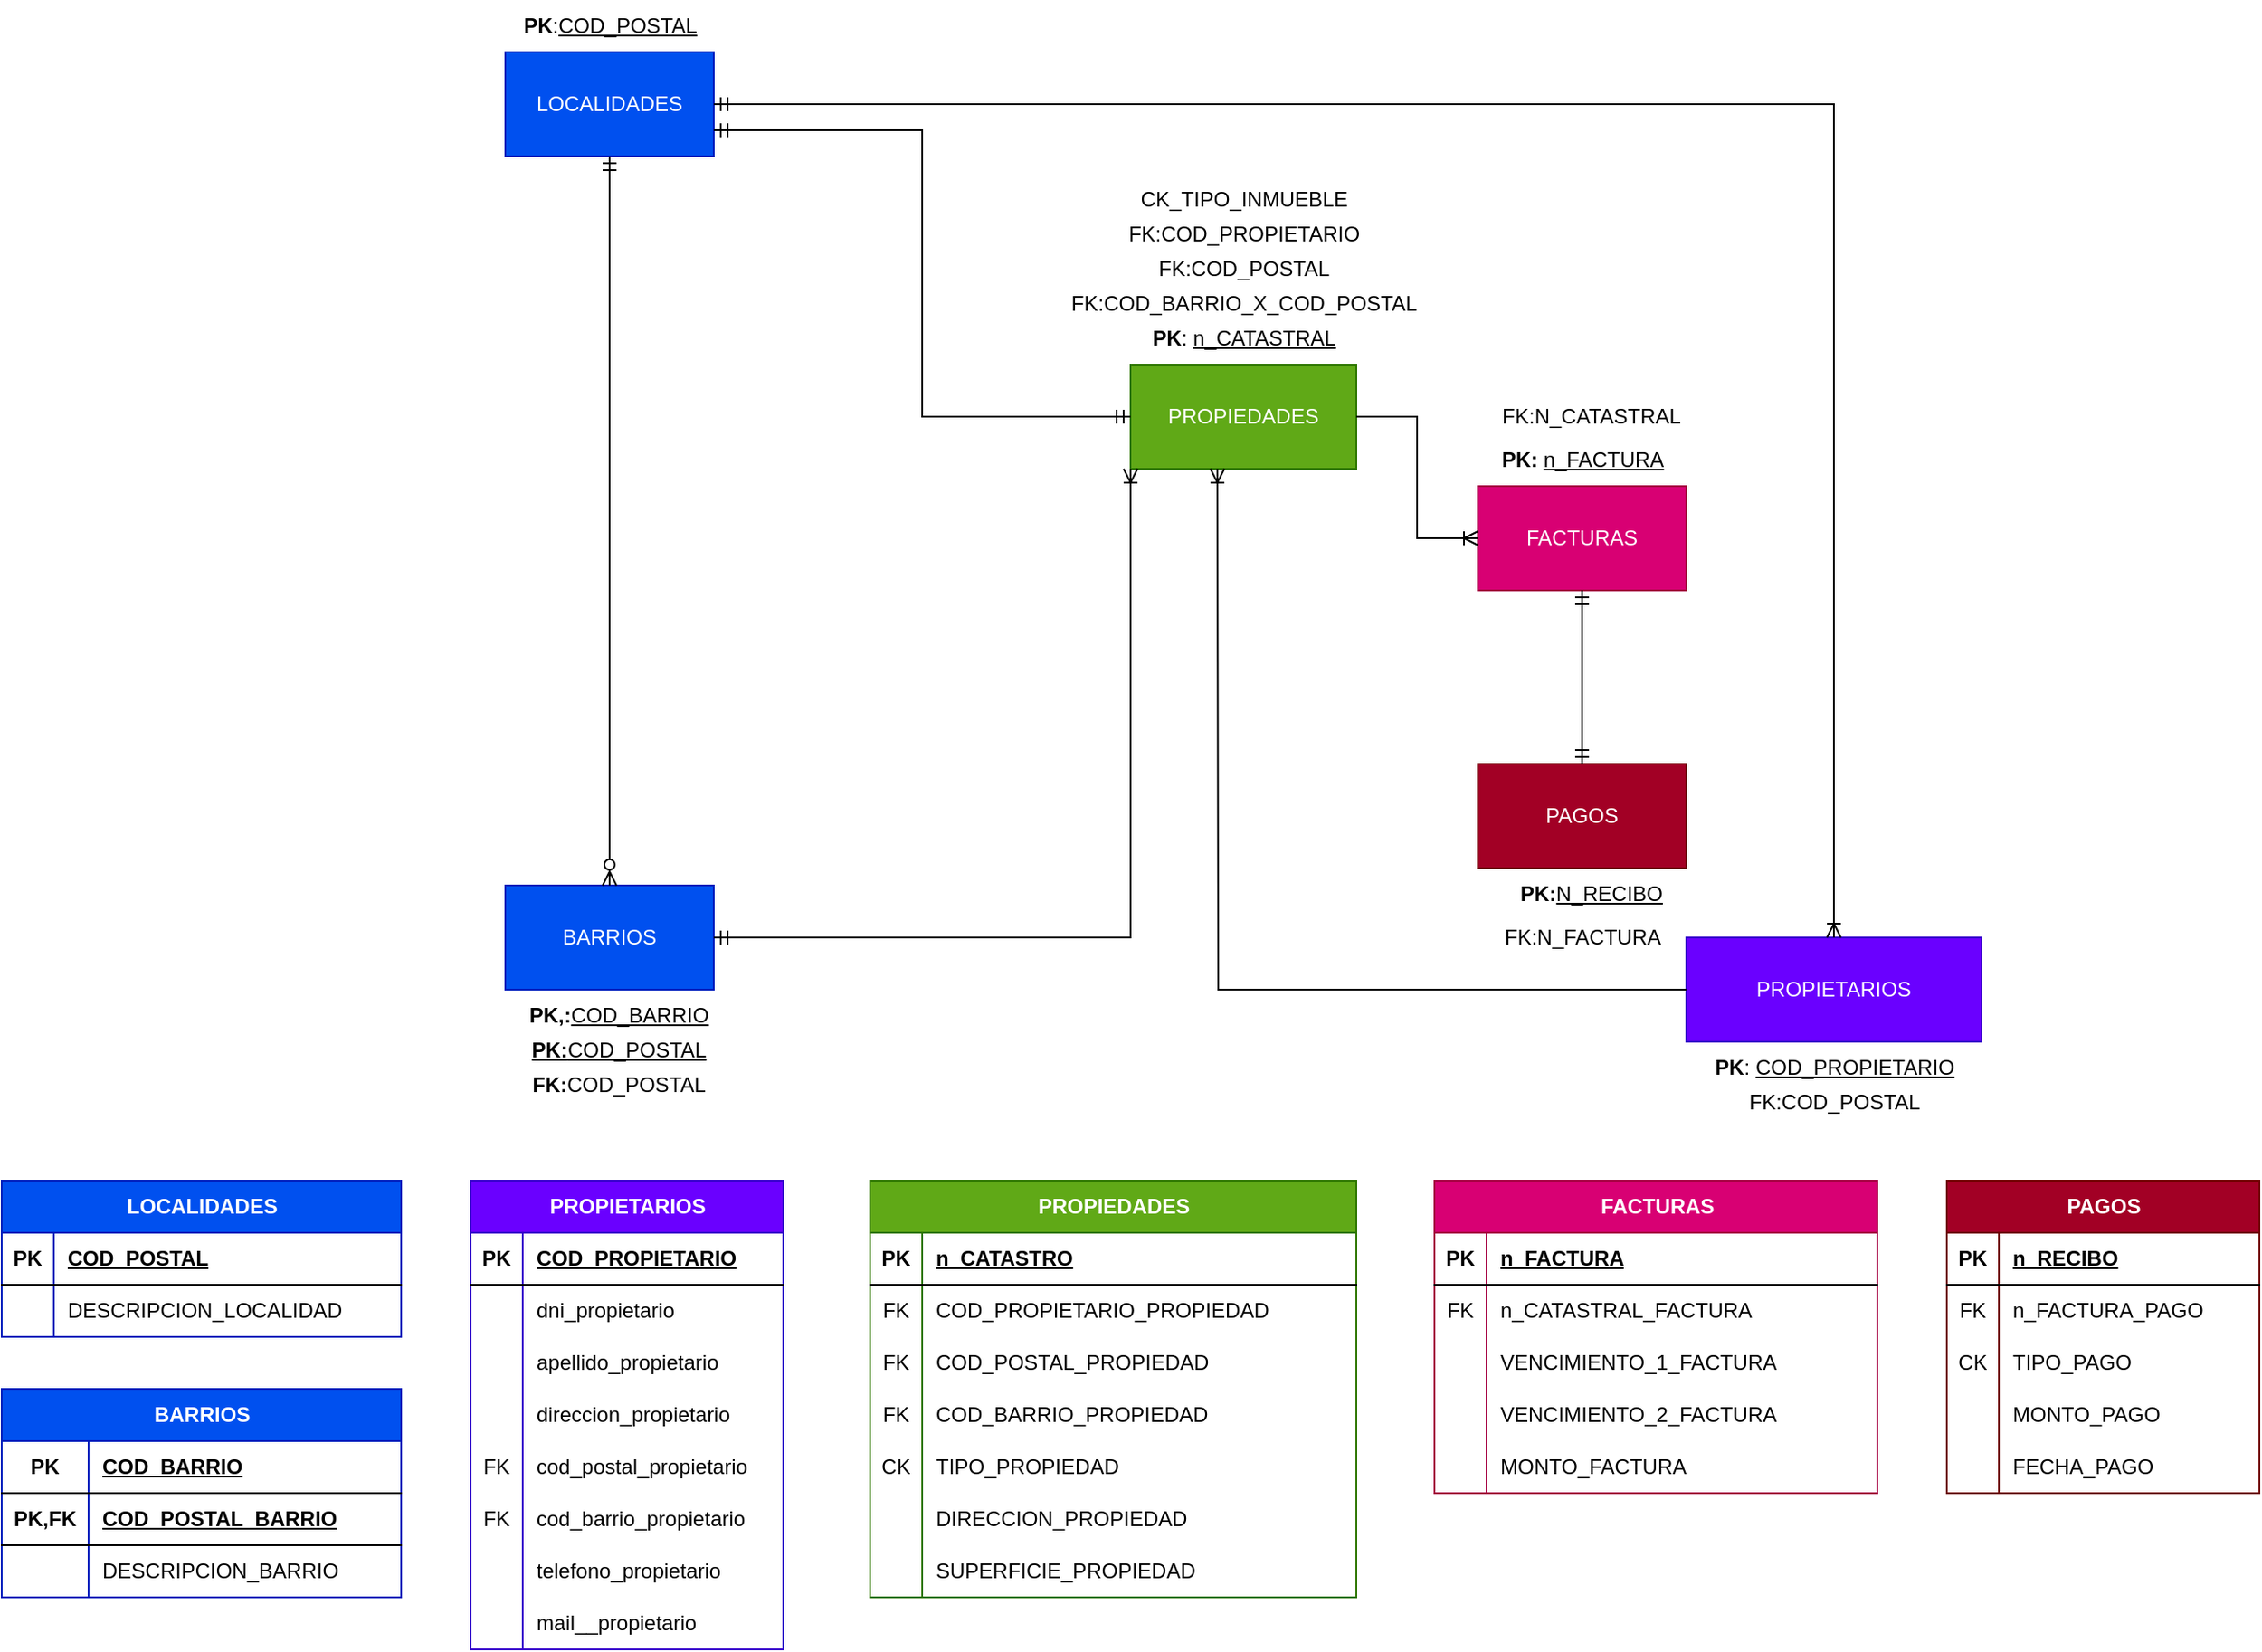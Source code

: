 <mxfile version="24.6.4" type="device">
  <diagram name="Página-1" id="9Q-h0ut7iuoiltL7hbn2">
    <mxGraphModel dx="2065" dy="667" grid="1" gridSize="10" guides="1" tooltips="1" connect="1" arrows="1" fold="1" page="1" pageScale="1" pageWidth="827" pageHeight="1169" math="0" shadow="0">
      <root>
        <mxCell id="0" />
        <mxCell id="1" parent="0" />
        <mxCell id="vsBJQaftLiUtReZNOjvX-1" value="PROPIEDADES" style="rounded=0;whiteSpace=wrap;html=1;fillColor=#60a917;fontColor=#ffffff;strokeColor=#2D7600;" vertex="1" parent="1">
          <mxGeometry x="-160" y="270" width="130" height="60" as="geometry" />
        </mxCell>
        <mxCell id="vsBJQaftLiUtReZNOjvX-2" value="PROPIETARIOS" style="rounded=0;whiteSpace=wrap;html=1;fillColor=#6a00ff;fontColor=#ffffff;strokeColor=#3700CC;" vertex="1" parent="1">
          <mxGeometry x="160" y="600" width="170" height="60" as="geometry" />
        </mxCell>
        <mxCell id="vsBJQaftLiUtReZNOjvX-3" value="FACTURAS&lt;b&gt;&lt;br&gt;&lt;/b&gt;" style="rounded=0;whiteSpace=wrap;html=1;fillColor=#d80073;fontColor=#ffffff;strokeColor=#A50040;" vertex="1" parent="1">
          <mxGeometry x="40" y="340" width="120" height="60" as="geometry" />
        </mxCell>
        <mxCell id="vsBJQaftLiUtReZNOjvX-15" value="LOCALIDADES" style="rounded=0;whiteSpace=wrap;html=1;fillColor=#0050ef;strokeColor=#001DBC;fontColor=#ffffff;" vertex="1" parent="1">
          <mxGeometry x="-520" y="90" width="120" height="60" as="geometry" />
        </mxCell>
        <mxCell id="vsBJQaftLiUtReZNOjvX-16" value="BARRIOS" style="rounded=0;whiteSpace=wrap;html=1;fillColor=#0050ef;fontColor=#ffffff;strokeColor=#001DBC;" vertex="1" parent="1">
          <mxGeometry x="-520" y="570" width="120" height="60" as="geometry" />
        </mxCell>
        <mxCell id="vsBJQaftLiUtReZNOjvX-40" value="PROPIETARIOS" style="shape=table;startSize=30;container=1;collapsible=1;childLayout=tableLayout;fixedRows=1;rowLines=0;fontStyle=1;align=center;resizeLast=1;html=1;fillColor=#6a00ff;fontColor=#ffffff;strokeColor=#3700CC;" vertex="1" parent="1">
          <mxGeometry x="-540" y="740" width="180" height="270" as="geometry" />
        </mxCell>
        <mxCell id="vsBJQaftLiUtReZNOjvX-41" value="" style="shape=tableRow;horizontal=0;startSize=0;swimlaneHead=0;swimlaneBody=0;fillColor=none;collapsible=0;dropTarget=0;points=[[0,0.5],[1,0.5]];portConstraint=eastwest;top=0;left=0;right=0;bottom=1;" vertex="1" parent="vsBJQaftLiUtReZNOjvX-40">
          <mxGeometry y="30" width="180" height="30" as="geometry" />
        </mxCell>
        <mxCell id="vsBJQaftLiUtReZNOjvX-42" value="PK" style="shape=partialRectangle;connectable=0;fillColor=none;top=0;left=0;bottom=0;right=0;fontStyle=1;overflow=hidden;whiteSpace=wrap;html=1;" vertex="1" parent="vsBJQaftLiUtReZNOjvX-41">
          <mxGeometry width="30" height="30" as="geometry">
            <mxRectangle width="30" height="30" as="alternateBounds" />
          </mxGeometry>
        </mxCell>
        <mxCell id="vsBJQaftLiUtReZNOjvX-43" value="COD_PROPIETARIO" style="shape=partialRectangle;connectable=0;fillColor=none;top=0;left=0;bottom=0;right=0;align=left;spacingLeft=6;fontStyle=5;overflow=hidden;whiteSpace=wrap;html=1;" vertex="1" parent="vsBJQaftLiUtReZNOjvX-41">
          <mxGeometry x="30" width="150" height="30" as="geometry">
            <mxRectangle width="150" height="30" as="alternateBounds" />
          </mxGeometry>
        </mxCell>
        <mxCell id="vsBJQaftLiUtReZNOjvX-44" value="" style="shape=tableRow;horizontal=0;startSize=0;swimlaneHead=0;swimlaneBody=0;fillColor=none;collapsible=0;dropTarget=0;points=[[0,0.5],[1,0.5]];portConstraint=eastwest;top=0;left=0;right=0;bottom=0;" vertex="1" parent="vsBJQaftLiUtReZNOjvX-40">
          <mxGeometry y="60" width="180" height="30" as="geometry" />
        </mxCell>
        <mxCell id="vsBJQaftLiUtReZNOjvX-45" value="" style="shape=partialRectangle;connectable=0;fillColor=none;top=0;left=0;bottom=0;right=0;editable=1;overflow=hidden;whiteSpace=wrap;html=1;" vertex="1" parent="vsBJQaftLiUtReZNOjvX-44">
          <mxGeometry width="30" height="30" as="geometry">
            <mxRectangle width="30" height="30" as="alternateBounds" />
          </mxGeometry>
        </mxCell>
        <mxCell id="vsBJQaftLiUtReZNOjvX-46" value="dni_propietario" style="shape=partialRectangle;connectable=0;fillColor=none;top=0;left=0;bottom=0;right=0;align=left;spacingLeft=6;overflow=hidden;whiteSpace=wrap;html=1;" vertex="1" parent="vsBJQaftLiUtReZNOjvX-44">
          <mxGeometry x="30" width="150" height="30" as="geometry">
            <mxRectangle width="150" height="30" as="alternateBounds" />
          </mxGeometry>
        </mxCell>
        <mxCell id="vsBJQaftLiUtReZNOjvX-47" value="" style="shape=tableRow;horizontal=0;startSize=0;swimlaneHead=0;swimlaneBody=0;fillColor=none;collapsible=0;dropTarget=0;points=[[0,0.5],[1,0.5]];portConstraint=eastwest;top=0;left=0;right=0;bottom=0;" vertex="1" parent="vsBJQaftLiUtReZNOjvX-40">
          <mxGeometry y="90" width="180" height="30" as="geometry" />
        </mxCell>
        <mxCell id="vsBJQaftLiUtReZNOjvX-48" value="" style="shape=partialRectangle;connectable=0;fillColor=none;top=0;left=0;bottom=0;right=0;editable=1;overflow=hidden;whiteSpace=wrap;html=1;" vertex="1" parent="vsBJQaftLiUtReZNOjvX-47">
          <mxGeometry width="30" height="30" as="geometry">
            <mxRectangle width="30" height="30" as="alternateBounds" />
          </mxGeometry>
        </mxCell>
        <mxCell id="vsBJQaftLiUtReZNOjvX-49" value="apellido_propietario" style="shape=partialRectangle;connectable=0;fillColor=none;top=0;left=0;bottom=0;right=0;align=left;spacingLeft=6;overflow=hidden;whiteSpace=wrap;html=1;" vertex="1" parent="vsBJQaftLiUtReZNOjvX-47">
          <mxGeometry x="30" width="150" height="30" as="geometry">
            <mxRectangle width="150" height="30" as="alternateBounds" />
          </mxGeometry>
        </mxCell>
        <mxCell id="vsBJQaftLiUtReZNOjvX-50" value="" style="shape=tableRow;horizontal=0;startSize=0;swimlaneHead=0;swimlaneBody=0;fillColor=none;collapsible=0;dropTarget=0;points=[[0,0.5],[1,0.5]];portConstraint=eastwest;top=0;left=0;right=0;bottom=0;" vertex="1" parent="vsBJQaftLiUtReZNOjvX-40">
          <mxGeometry y="120" width="180" height="30" as="geometry" />
        </mxCell>
        <mxCell id="vsBJQaftLiUtReZNOjvX-51" value="" style="shape=partialRectangle;connectable=0;fillColor=none;top=0;left=0;bottom=0;right=0;editable=1;overflow=hidden;whiteSpace=wrap;html=1;" vertex="1" parent="vsBJQaftLiUtReZNOjvX-50">
          <mxGeometry width="30" height="30" as="geometry">
            <mxRectangle width="30" height="30" as="alternateBounds" />
          </mxGeometry>
        </mxCell>
        <mxCell id="vsBJQaftLiUtReZNOjvX-52" value="direccion_propietario" style="shape=partialRectangle;connectable=0;fillColor=none;top=0;left=0;bottom=0;right=0;align=left;spacingLeft=6;overflow=hidden;whiteSpace=wrap;html=1;" vertex="1" parent="vsBJQaftLiUtReZNOjvX-50">
          <mxGeometry x="30" width="150" height="30" as="geometry">
            <mxRectangle width="150" height="30" as="alternateBounds" />
          </mxGeometry>
        </mxCell>
        <mxCell id="vsBJQaftLiUtReZNOjvX-91" value="" style="shape=tableRow;horizontal=0;startSize=0;swimlaneHead=0;swimlaneBody=0;fillColor=none;collapsible=0;dropTarget=0;points=[[0,0.5],[1,0.5]];portConstraint=eastwest;top=0;left=0;right=0;bottom=0;" vertex="1" parent="vsBJQaftLiUtReZNOjvX-40">
          <mxGeometry y="150" width="180" height="30" as="geometry" />
        </mxCell>
        <mxCell id="vsBJQaftLiUtReZNOjvX-92" value="FK" style="shape=partialRectangle;connectable=0;fillColor=none;top=0;left=0;bottom=0;right=0;editable=1;overflow=hidden;whiteSpace=wrap;html=1;" vertex="1" parent="vsBJQaftLiUtReZNOjvX-91">
          <mxGeometry width="30" height="30" as="geometry">
            <mxRectangle width="30" height="30" as="alternateBounds" />
          </mxGeometry>
        </mxCell>
        <mxCell id="vsBJQaftLiUtReZNOjvX-93" value="cod_postal_propietario" style="shape=partialRectangle;connectable=0;fillColor=none;top=0;left=0;bottom=0;right=0;align=left;spacingLeft=6;overflow=hidden;whiteSpace=wrap;html=1;" vertex="1" parent="vsBJQaftLiUtReZNOjvX-91">
          <mxGeometry x="30" width="150" height="30" as="geometry">
            <mxRectangle width="150" height="30" as="alternateBounds" />
          </mxGeometry>
        </mxCell>
        <mxCell id="vsBJQaftLiUtReZNOjvX-94" value="" style="shape=tableRow;horizontal=0;startSize=0;swimlaneHead=0;swimlaneBody=0;fillColor=none;collapsible=0;dropTarget=0;points=[[0,0.5],[1,0.5]];portConstraint=eastwest;top=0;left=0;right=0;bottom=0;" vertex="1" parent="vsBJQaftLiUtReZNOjvX-40">
          <mxGeometry y="180" width="180" height="30" as="geometry" />
        </mxCell>
        <mxCell id="vsBJQaftLiUtReZNOjvX-95" value="FK" style="shape=partialRectangle;connectable=0;fillColor=none;top=0;left=0;bottom=0;right=0;editable=1;overflow=hidden;whiteSpace=wrap;html=1;" vertex="1" parent="vsBJQaftLiUtReZNOjvX-94">
          <mxGeometry width="30" height="30" as="geometry">
            <mxRectangle width="30" height="30" as="alternateBounds" />
          </mxGeometry>
        </mxCell>
        <mxCell id="vsBJQaftLiUtReZNOjvX-96" value="cod_barrio_propietario" style="shape=partialRectangle;connectable=0;fillColor=none;top=0;left=0;bottom=0;right=0;align=left;spacingLeft=6;overflow=hidden;whiteSpace=wrap;html=1;" vertex="1" parent="vsBJQaftLiUtReZNOjvX-94">
          <mxGeometry x="30" width="150" height="30" as="geometry">
            <mxRectangle width="150" height="30" as="alternateBounds" />
          </mxGeometry>
        </mxCell>
        <mxCell id="vsBJQaftLiUtReZNOjvX-97" value="" style="shape=tableRow;horizontal=0;startSize=0;swimlaneHead=0;swimlaneBody=0;fillColor=none;collapsible=0;dropTarget=0;points=[[0,0.5],[1,0.5]];portConstraint=eastwest;top=0;left=0;right=0;bottom=0;" vertex="1" parent="vsBJQaftLiUtReZNOjvX-40">
          <mxGeometry y="210" width="180" height="30" as="geometry" />
        </mxCell>
        <mxCell id="vsBJQaftLiUtReZNOjvX-98" value="" style="shape=partialRectangle;connectable=0;fillColor=none;top=0;left=0;bottom=0;right=0;editable=1;overflow=hidden;whiteSpace=wrap;html=1;" vertex="1" parent="vsBJQaftLiUtReZNOjvX-97">
          <mxGeometry width="30" height="30" as="geometry">
            <mxRectangle width="30" height="30" as="alternateBounds" />
          </mxGeometry>
        </mxCell>
        <mxCell id="vsBJQaftLiUtReZNOjvX-99" value="telefono_propietario" style="shape=partialRectangle;connectable=0;fillColor=none;top=0;left=0;bottom=0;right=0;align=left;spacingLeft=6;overflow=hidden;whiteSpace=wrap;html=1;" vertex="1" parent="vsBJQaftLiUtReZNOjvX-97">
          <mxGeometry x="30" width="150" height="30" as="geometry">
            <mxRectangle width="150" height="30" as="alternateBounds" />
          </mxGeometry>
        </mxCell>
        <mxCell id="vsBJQaftLiUtReZNOjvX-100" value="" style="shape=tableRow;horizontal=0;startSize=0;swimlaneHead=0;swimlaneBody=0;fillColor=none;collapsible=0;dropTarget=0;points=[[0,0.5],[1,0.5]];portConstraint=eastwest;top=0;left=0;right=0;bottom=0;" vertex="1" parent="vsBJQaftLiUtReZNOjvX-40">
          <mxGeometry y="240" width="180" height="30" as="geometry" />
        </mxCell>
        <mxCell id="vsBJQaftLiUtReZNOjvX-101" value="" style="shape=partialRectangle;connectable=0;fillColor=none;top=0;left=0;bottom=0;right=0;editable=1;overflow=hidden;whiteSpace=wrap;html=1;" vertex="1" parent="vsBJQaftLiUtReZNOjvX-100">
          <mxGeometry width="30" height="30" as="geometry">
            <mxRectangle width="30" height="30" as="alternateBounds" />
          </mxGeometry>
        </mxCell>
        <mxCell id="vsBJQaftLiUtReZNOjvX-102" value="mail__propietario" style="shape=partialRectangle;connectable=0;fillColor=none;top=0;left=0;bottom=0;right=0;align=left;spacingLeft=6;overflow=hidden;whiteSpace=wrap;html=1;" vertex="1" parent="vsBJQaftLiUtReZNOjvX-100">
          <mxGeometry x="30" width="150" height="30" as="geometry">
            <mxRectangle width="150" height="30" as="alternateBounds" />
          </mxGeometry>
        </mxCell>
        <mxCell id="vsBJQaftLiUtReZNOjvX-64" value="" style="fontSize=12;html=1;endArrow=ERzeroToMany;startArrow=ERmandOne;rounded=0;exitX=0.5;exitY=1;exitDx=0;exitDy=0;entryX=0.5;entryY=0;entryDx=0;entryDy=0;" edge="1" parent="1" source="vsBJQaftLiUtReZNOjvX-15" target="vsBJQaftLiUtReZNOjvX-16">
          <mxGeometry width="100" height="100" relative="1" as="geometry">
            <mxPoint x="-490" y="170" as="sourcePoint" />
            <mxPoint x="-430" y="260" as="targetPoint" />
          </mxGeometry>
        </mxCell>
        <mxCell id="vsBJQaftLiUtReZNOjvX-65" value="" style="fontSize=12;html=1;endArrow=ERoneToMany;startArrow=ERmandOne;rounded=0;exitX=1;exitY=0.5;exitDx=0;exitDy=0;edgeStyle=orthogonalEdgeStyle;entryX=0.5;entryY=0;entryDx=0;entryDy=0;" edge="1" parent="1" source="vsBJQaftLiUtReZNOjvX-15" target="vsBJQaftLiUtReZNOjvX-2">
          <mxGeometry width="100" height="100" relative="1" as="geometry">
            <mxPoint x="-300" y="210" as="sourcePoint" />
            <mxPoint x="310" y="130" as="targetPoint" />
          </mxGeometry>
        </mxCell>
        <mxCell id="vsBJQaftLiUtReZNOjvX-68" value="" style="edgeStyle=orthogonalEdgeStyle;fontSize=12;html=1;endArrow=ERmandOne;startArrow=ERmandOne;rounded=0;exitX=1;exitY=0.75;exitDx=0;exitDy=0;entryX=0;entryY=0.5;entryDx=0;entryDy=0;" edge="1" parent="1" source="vsBJQaftLiUtReZNOjvX-15" target="vsBJQaftLiUtReZNOjvX-1">
          <mxGeometry width="100" height="100" relative="1" as="geometry">
            <mxPoint x="-210" y="430" as="sourcePoint" />
            <mxPoint x="-90" y="260" as="targetPoint" />
          </mxGeometry>
        </mxCell>
        <mxCell id="vsBJQaftLiUtReZNOjvX-69" value="" style="edgeStyle=orthogonalEdgeStyle;fontSize=12;html=1;endArrow=ERoneToMany;startArrow=ERmandOne;rounded=0;entryX=0;entryY=1;entryDx=0;entryDy=0;endFill=0;" edge="1" parent="1" source="vsBJQaftLiUtReZNOjvX-16" target="vsBJQaftLiUtReZNOjvX-1">
          <mxGeometry width="100" height="100" relative="1" as="geometry">
            <mxPoint x="-210" y="430" as="sourcePoint" />
            <mxPoint x="-110" y="330" as="targetPoint" />
          </mxGeometry>
        </mxCell>
        <mxCell id="vsBJQaftLiUtReZNOjvX-70" value="" style="edgeStyle=orthogonalEdgeStyle;fontSize=12;html=1;endArrow=ERoneToMany;rounded=0;exitX=0;exitY=0.5;exitDx=0;exitDy=0;" edge="1" parent="1" source="vsBJQaftLiUtReZNOjvX-2">
          <mxGeometry width="100" height="100" relative="1" as="geometry">
            <mxPoint x="-210" y="430" as="sourcePoint" />
            <mxPoint x="-110" y="330" as="targetPoint" />
          </mxGeometry>
        </mxCell>
        <mxCell id="vsBJQaftLiUtReZNOjvX-71" value="" style="edgeStyle=orthogonalEdgeStyle;fontSize=12;html=1;endArrow=ERoneToMany;rounded=0;exitX=1;exitY=0.5;exitDx=0;exitDy=0;entryX=0;entryY=0.5;entryDx=0;entryDy=0;" edge="1" parent="1" source="vsBJQaftLiUtReZNOjvX-1" target="vsBJQaftLiUtReZNOjvX-3">
          <mxGeometry width="100" height="100" relative="1" as="geometry">
            <mxPoint x="-40" y="390" as="sourcePoint" />
            <mxPoint x="60" y="290" as="targetPoint" />
          </mxGeometry>
        </mxCell>
        <mxCell id="vsBJQaftLiUtReZNOjvX-72" value="FK:COD_POSTAL" style="text;html=1;align=center;verticalAlign=middle;resizable=0;points=[];autosize=1;strokeColor=none;fillColor=none;fontStyle=0" vertex="1" parent="1">
          <mxGeometry x="-155" y="200" width="120" height="30" as="geometry" />
        </mxCell>
        <mxCell id="vsBJQaftLiUtReZNOjvX-73" value="FK:COD_BARRIO_X_COD_POSTAL" style="text;html=1;align=center;verticalAlign=middle;resizable=0;points=[];autosize=1;strokeColor=none;fillColor=none;fontStyle=0" vertex="1" parent="1">
          <mxGeometry x="-205" y="220" width="220" height="30" as="geometry" />
        </mxCell>
        <mxCell id="vsBJQaftLiUtReZNOjvX-74" value="FK:COD_PROPIETARIO" style="text;html=1;align=center;verticalAlign=middle;resizable=0;points=[];autosize=1;strokeColor=none;fillColor=none;fontStyle=0" vertex="1" parent="1">
          <mxGeometry x="-175" y="180" width="160" height="30" as="geometry" />
        </mxCell>
        <mxCell id="vsBJQaftLiUtReZNOjvX-75" value="FK:N_CATASTRAL" style="text;html=1;align=center;verticalAlign=middle;resizable=0;points=[];autosize=1;strokeColor=none;fillColor=none;fontStyle=0" vertex="1" parent="1">
          <mxGeometry x="40" y="285" width="130" height="30" as="geometry" />
        </mxCell>
        <mxCell id="vsBJQaftLiUtReZNOjvX-77" value="FK:COD_POSTAL" style="text;html=1;align=center;verticalAlign=middle;resizable=0;points=[];autosize=1;strokeColor=none;fillColor=none;fontStyle=0" vertex="1" parent="1">
          <mxGeometry x="185" y="680" width="120" height="30" as="geometry" />
        </mxCell>
        <mxCell id="vsBJQaftLiUtReZNOjvX-78" value="PAGOS" style="whiteSpace=wrap;html=1;rounded=0;fillColor=#a20025;fontColor=#ffffff;strokeColor=#6F0000;" vertex="1" parent="1">
          <mxGeometry x="40" y="500" width="120" height="60" as="geometry" />
        </mxCell>
        <mxCell id="vsBJQaftLiUtReZNOjvX-80" value="FK:N_FACTURA" style="text;html=1;align=center;verticalAlign=middle;resizable=0;points=[];autosize=1;strokeColor=none;fillColor=none;fontStyle=0" vertex="1" parent="1">
          <mxGeometry x="45" y="585" width="110" height="30" as="geometry" />
        </mxCell>
        <mxCell id="vsBJQaftLiUtReZNOjvX-81" value="" style="edgeStyle=orthogonalEdgeStyle;fontSize=12;html=1;endArrow=ERmandOne;startArrow=ERmandOne;rounded=0;exitX=0.5;exitY=0;exitDx=0;exitDy=0;entryX=0.5;entryY=1;entryDx=0;entryDy=0;" edge="1" parent="1" source="vsBJQaftLiUtReZNOjvX-78" target="vsBJQaftLiUtReZNOjvX-3">
          <mxGeometry width="100" height="100" relative="1" as="geometry">
            <mxPoint x="-210" y="430" as="sourcePoint" />
            <mxPoint x="-110" y="330" as="targetPoint" />
          </mxGeometry>
        </mxCell>
        <mxCell id="vsBJQaftLiUtReZNOjvX-82" value="&lt;b style=&quot;text-wrap: wrap;&quot;&gt;PK,:&lt;/b&gt;&lt;u style=&quot;text-wrap: wrap;&quot;&gt;COD_BARRIO&lt;/u&gt;" style="text;html=1;align=center;verticalAlign=middle;resizable=0;points=[];autosize=1;strokeColor=none;fillColor=none;" vertex="1" parent="1">
          <mxGeometry x="-520" y="630" width="130" height="30" as="geometry" />
        </mxCell>
        <mxCell id="vsBJQaftLiUtReZNOjvX-83" value="&lt;u style=&quot;text-wrap: wrap;&quot;&gt;&lt;b&gt;PK:&lt;/b&gt;COD_POSTAL&lt;/u&gt;" style="text;html=1;align=center;verticalAlign=middle;resizable=0;points=[];autosize=1;strokeColor=none;fillColor=none;" vertex="1" parent="1">
          <mxGeometry x="-515" y="650" width="120" height="30" as="geometry" />
        </mxCell>
        <mxCell id="vsBJQaftLiUtReZNOjvX-84" value="&lt;b style=&quot;text-wrap: wrap;&quot;&gt;PK&lt;/b&gt;&lt;span style=&quot;text-wrap: wrap;&quot;&gt;:&lt;/span&gt;&lt;u style=&quot;text-wrap: wrap;&quot;&gt;COD_POSTAL&lt;/u&gt;" style="text;html=1;align=center;verticalAlign=middle;resizable=0;points=[];autosize=1;strokeColor=none;fillColor=none;" vertex="1" parent="1">
          <mxGeometry x="-520" y="60" width="120" height="30" as="geometry" />
        </mxCell>
        <mxCell id="vsBJQaftLiUtReZNOjvX-85" value="&lt;b style=&quot;text-wrap: wrap;&quot;&gt;PK&lt;/b&gt;&lt;span style=&quot;text-wrap: wrap;&quot;&gt;:&amp;nbsp;&lt;/span&gt;&lt;u style=&quot;text-wrap: wrap;&quot;&gt;n_CATASTRAL&lt;/u&gt;" style="text;html=1;align=center;verticalAlign=middle;resizable=0;points=[];autosize=1;strokeColor=none;fillColor=none;" vertex="1" parent="1">
          <mxGeometry x="-160" y="240" width="130" height="30" as="geometry" />
        </mxCell>
        <mxCell id="vsBJQaftLiUtReZNOjvX-86" value="&lt;span style=&quot;text-wrap: wrap;&quot;&gt;&lt;b style=&quot;&quot;&gt;F&lt;/b&gt;&lt;/span&gt;&lt;span style=&quot;background-color: initial; text-wrap: wrap;&quot;&gt;&lt;b style=&quot;&quot;&gt;K:&lt;/b&gt;COD_POSTAL&lt;/span&gt;" style="text;html=1;align=center;verticalAlign=middle;resizable=0;points=[];autosize=1;strokeColor=none;fillColor=none;" vertex="1" parent="1">
          <mxGeometry x="-515" y="670" width="120" height="30" as="geometry" />
        </mxCell>
        <mxCell id="vsBJQaftLiUtReZNOjvX-87" value="&lt;b style=&quot;text-wrap: wrap;&quot;&gt;PK:&lt;/b&gt;&lt;span style=&quot;text-wrap: wrap;&quot;&gt;&amp;nbsp;&lt;/span&gt;&lt;u style=&quot;text-wrap: wrap;&quot;&gt;n_FACTURA&lt;/u&gt;" style="text;html=1;align=center;verticalAlign=middle;resizable=0;points=[];autosize=1;strokeColor=none;fillColor=none;" vertex="1" parent="1">
          <mxGeometry x="40" y="310" width="120" height="30" as="geometry" />
        </mxCell>
        <mxCell id="vsBJQaftLiUtReZNOjvX-88" value="&lt;span style=&quot;text-wrap: wrap;&quot;&gt;&lt;b&gt;PK:&lt;/b&gt;&lt;u&gt;N_RECIBO&lt;/u&gt;&lt;/span&gt;" style="text;html=1;align=center;verticalAlign=middle;resizable=0;points=[];autosize=1;strokeColor=none;fillColor=none;" vertex="1" parent="1">
          <mxGeometry x="50" y="560" width="110" height="30" as="geometry" />
        </mxCell>
        <mxCell id="vsBJQaftLiUtReZNOjvX-89" value="&lt;b style=&quot;text-wrap: wrap;&quot;&gt;PK&lt;/b&gt;&lt;span style=&quot;text-wrap: wrap;&quot;&gt;:&amp;nbsp;&lt;/span&gt;&lt;u style=&quot;text-wrap: wrap;&quot;&gt;COD_PROPIETARIO&lt;/u&gt;" style="text;html=1;align=center;verticalAlign=middle;resizable=0;points=[];autosize=1;strokeColor=none;fillColor=none;" vertex="1" parent="1">
          <mxGeometry x="165" y="660" width="160" height="30" as="geometry" />
        </mxCell>
        <mxCell id="vsBJQaftLiUtReZNOjvX-90" value="CK_TIPO_INMUEBLE" style="text;html=1;align=center;verticalAlign=middle;resizable=0;points=[];autosize=1;strokeColor=none;fillColor=none;" vertex="1" parent="1">
          <mxGeometry x="-165" y="160" width="140" height="30" as="geometry" />
        </mxCell>
        <mxCell id="vsBJQaftLiUtReZNOjvX-106" value="PROPIEDADES" style="shape=table;startSize=30;container=1;collapsible=1;childLayout=tableLayout;fixedRows=1;rowLines=0;fontStyle=1;align=center;resizeLast=1;html=1;fillColor=#60a917;fontColor=#ffffff;strokeColor=#2D7600;" vertex="1" parent="1">
          <mxGeometry x="-310" y="740" width="280" height="240" as="geometry" />
        </mxCell>
        <mxCell id="vsBJQaftLiUtReZNOjvX-107" value="" style="shape=tableRow;horizontal=0;startSize=0;swimlaneHead=0;swimlaneBody=0;fillColor=none;collapsible=0;dropTarget=0;points=[[0,0.5],[1,0.5]];portConstraint=eastwest;top=0;left=0;right=0;bottom=1;" vertex="1" parent="vsBJQaftLiUtReZNOjvX-106">
          <mxGeometry y="30" width="280" height="30" as="geometry" />
        </mxCell>
        <mxCell id="vsBJQaftLiUtReZNOjvX-108" value="PK" style="shape=partialRectangle;connectable=0;fillColor=none;top=0;left=0;bottom=0;right=0;fontStyle=1;overflow=hidden;whiteSpace=wrap;html=1;" vertex="1" parent="vsBJQaftLiUtReZNOjvX-107">
          <mxGeometry width="30" height="30" as="geometry">
            <mxRectangle width="30" height="30" as="alternateBounds" />
          </mxGeometry>
        </mxCell>
        <mxCell id="vsBJQaftLiUtReZNOjvX-109" value="n_CATASTRO" style="shape=partialRectangle;connectable=0;fillColor=none;top=0;left=0;bottom=0;right=0;align=left;spacingLeft=6;fontStyle=5;overflow=hidden;whiteSpace=wrap;html=1;" vertex="1" parent="vsBJQaftLiUtReZNOjvX-107">
          <mxGeometry x="30" width="250" height="30" as="geometry">
            <mxRectangle width="250" height="30" as="alternateBounds" />
          </mxGeometry>
        </mxCell>
        <mxCell id="vsBJQaftLiUtReZNOjvX-110" value="" style="shape=tableRow;horizontal=0;startSize=0;swimlaneHead=0;swimlaneBody=0;fillColor=none;collapsible=0;dropTarget=0;points=[[0,0.5],[1,0.5]];portConstraint=eastwest;top=0;left=0;right=0;bottom=0;" vertex="1" parent="vsBJQaftLiUtReZNOjvX-106">
          <mxGeometry y="60" width="280" height="30" as="geometry" />
        </mxCell>
        <mxCell id="vsBJQaftLiUtReZNOjvX-111" value="FK" style="shape=partialRectangle;connectable=0;fillColor=none;top=0;left=0;bottom=0;right=0;editable=1;overflow=hidden;whiteSpace=wrap;html=1;" vertex="1" parent="vsBJQaftLiUtReZNOjvX-110">
          <mxGeometry width="30" height="30" as="geometry">
            <mxRectangle width="30" height="30" as="alternateBounds" />
          </mxGeometry>
        </mxCell>
        <mxCell id="vsBJQaftLiUtReZNOjvX-112" value="COD_PROPIETARIO_PROPIEDAD" style="shape=partialRectangle;connectable=0;fillColor=none;top=0;left=0;bottom=0;right=0;align=left;spacingLeft=6;overflow=hidden;whiteSpace=wrap;html=1;" vertex="1" parent="vsBJQaftLiUtReZNOjvX-110">
          <mxGeometry x="30" width="250" height="30" as="geometry">
            <mxRectangle width="250" height="30" as="alternateBounds" />
          </mxGeometry>
        </mxCell>
        <mxCell id="vsBJQaftLiUtReZNOjvX-113" value="" style="shape=tableRow;horizontal=0;startSize=0;swimlaneHead=0;swimlaneBody=0;fillColor=none;collapsible=0;dropTarget=0;points=[[0,0.5],[1,0.5]];portConstraint=eastwest;top=0;left=0;right=0;bottom=0;" vertex="1" parent="vsBJQaftLiUtReZNOjvX-106">
          <mxGeometry y="90" width="280" height="30" as="geometry" />
        </mxCell>
        <mxCell id="vsBJQaftLiUtReZNOjvX-114" value="FK" style="shape=partialRectangle;connectable=0;fillColor=none;top=0;left=0;bottom=0;right=0;editable=1;overflow=hidden;whiteSpace=wrap;html=1;" vertex="1" parent="vsBJQaftLiUtReZNOjvX-113">
          <mxGeometry width="30" height="30" as="geometry">
            <mxRectangle width="30" height="30" as="alternateBounds" />
          </mxGeometry>
        </mxCell>
        <mxCell id="vsBJQaftLiUtReZNOjvX-115" value="COD_POSTAL_PROPIEDAD" style="shape=partialRectangle;connectable=0;fillColor=none;top=0;left=0;bottom=0;right=0;align=left;spacingLeft=6;overflow=hidden;whiteSpace=wrap;html=1;" vertex="1" parent="vsBJQaftLiUtReZNOjvX-113">
          <mxGeometry x="30" width="250" height="30" as="geometry">
            <mxRectangle width="250" height="30" as="alternateBounds" />
          </mxGeometry>
        </mxCell>
        <mxCell id="vsBJQaftLiUtReZNOjvX-116" value="" style="shape=tableRow;horizontal=0;startSize=0;swimlaneHead=0;swimlaneBody=0;fillColor=none;collapsible=0;dropTarget=0;points=[[0,0.5],[1,0.5]];portConstraint=eastwest;top=0;left=0;right=0;bottom=0;" vertex="1" parent="vsBJQaftLiUtReZNOjvX-106">
          <mxGeometry y="120" width="280" height="30" as="geometry" />
        </mxCell>
        <mxCell id="vsBJQaftLiUtReZNOjvX-117" value="FK" style="shape=partialRectangle;connectable=0;fillColor=none;top=0;left=0;bottom=0;right=0;editable=1;overflow=hidden;whiteSpace=wrap;html=1;" vertex="1" parent="vsBJQaftLiUtReZNOjvX-116">
          <mxGeometry width="30" height="30" as="geometry">
            <mxRectangle width="30" height="30" as="alternateBounds" />
          </mxGeometry>
        </mxCell>
        <mxCell id="vsBJQaftLiUtReZNOjvX-118" value="COD_BARRIO_PROPIEDAD" style="shape=partialRectangle;connectable=0;fillColor=none;top=0;left=0;bottom=0;right=0;align=left;spacingLeft=6;overflow=hidden;whiteSpace=wrap;html=1;" vertex="1" parent="vsBJQaftLiUtReZNOjvX-116">
          <mxGeometry x="30" width="250" height="30" as="geometry">
            <mxRectangle width="250" height="30" as="alternateBounds" />
          </mxGeometry>
        </mxCell>
        <mxCell id="vsBJQaftLiUtReZNOjvX-119" value="" style="shape=tableRow;horizontal=0;startSize=0;swimlaneHead=0;swimlaneBody=0;fillColor=none;collapsible=0;dropTarget=0;points=[[0,0.5],[1,0.5]];portConstraint=eastwest;top=0;left=0;right=0;bottom=0;" vertex="1" parent="vsBJQaftLiUtReZNOjvX-106">
          <mxGeometry y="150" width="280" height="30" as="geometry" />
        </mxCell>
        <mxCell id="vsBJQaftLiUtReZNOjvX-120" value="CK" style="shape=partialRectangle;connectable=0;fillColor=none;top=0;left=0;bottom=0;right=0;editable=1;overflow=hidden;whiteSpace=wrap;html=1;" vertex="1" parent="vsBJQaftLiUtReZNOjvX-119">
          <mxGeometry width="30" height="30" as="geometry">
            <mxRectangle width="30" height="30" as="alternateBounds" />
          </mxGeometry>
        </mxCell>
        <mxCell id="vsBJQaftLiUtReZNOjvX-121" value="TIPO_PROPIEDAD" style="shape=partialRectangle;connectable=0;fillColor=none;top=0;left=0;bottom=0;right=0;align=left;spacingLeft=6;overflow=hidden;whiteSpace=wrap;html=1;" vertex="1" parent="vsBJQaftLiUtReZNOjvX-119">
          <mxGeometry x="30" width="250" height="30" as="geometry">
            <mxRectangle width="250" height="30" as="alternateBounds" />
          </mxGeometry>
        </mxCell>
        <mxCell id="vsBJQaftLiUtReZNOjvX-122" value="" style="shape=tableRow;horizontal=0;startSize=0;swimlaneHead=0;swimlaneBody=0;fillColor=none;collapsible=0;dropTarget=0;points=[[0,0.5],[1,0.5]];portConstraint=eastwest;top=0;left=0;right=0;bottom=0;" vertex="1" parent="vsBJQaftLiUtReZNOjvX-106">
          <mxGeometry y="180" width="280" height="30" as="geometry" />
        </mxCell>
        <mxCell id="vsBJQaftLiUtReZNOjvX-123" value="" style="shape=partialRectangle;connectable=0;fillColor=none;top=0;left=0;bottom=0;right=0;editable=1;overflow=hidden;whiteSpace=wrap;html=1;" vertex="1" parent="vsBJQaftLiUtReZNOjvX-122">
          <mxGeometry width="30" height="30" as="geometry">
            <mxRectangle width="30" height="30" as="alternateBounds" />
          </mxGeometry>
        </mxCell>
        <mxCell id="vsBJQaftLiUtReZNOjvX-124" value="DIRECCION_PROPIEDAD" style="shape=partialRectangle;connectable=0;fillColor=none;top=0;left=0;bottom=0;right=0;align=left;spacingLeft=6;overflow=hidden;whiteSpace=wrap;html=1;" vertex="1" parent="vsBJQaftLiUtReZNOjvX-122">
          <mxGeometry x="30" width="250" height="30" as="geometry">
            <mxRectangle width="250" height="30" as="alternateBounds" />
          </mxGeometry>
        </mxCell>
        <mxCell id="vsBJQaftLiUtReZNOjvX-125" value="" style="shape=tableRow;horizontal=0;startSize=0;swimlaneHead=0;swimlaneBody=0;fillColor=none;collapsible=0;dropTarget=0;points=[[0,0.5],[1,0.5]];portConstraint=eastwest;top=0;left=0;right=0;bottom=0;" vertex="1" parent="vsBJQaftLiUtReZNOjvX-106">
          <mxGeometry y="210" width="280" height="30" as="geometry" />
        </mxCell>
        <mxCell id="vsBJQaftLiUtReZNOjvX-126" value="" style="shape=partialRectangle;connectable=0;fillColor=none;top=0;left=0;bottom=0;right=0;editable=1;overflow=hidden;whiteSpace=wrap;html=1;" vertex="1" parent="vsBJQaftLiUtReZNOjvX-125">
          <mxGeometry width="30" height="30" as="geometry">
            <mxRectangle width="30" height="30" as="alternateBounds" />
          </mxGeometry>
        </mxCell>
        <mxCell id="vsBJQaftLiUtReZNOjvX-127" value="SUPERFICIE_PROPIEDAD" style="shape=partialRectangle;connectable=0;fillColor=none;top=0;left=0;bottom=0;right=0;align=left;spacingLeft=6;overflow=hidden;whiteSpace=wrap;html=1;" vertex="1" parent="vsBJQaftLiUtReZNOjvX-125">
          <mxGeometry x="30" width="250" height="30" as="geometry">
            <mxRectangle width="250" height="30" as="alternateBounds" />
          </mxGeometry>
        </mxCell>
        <mxCell id="vsBJQaftLiUtReZNOjvX-134" value="FACTURAS" style="shape=table;startSize=30;container=1;collapsible=1;childLayout=tableLayout;fixedRows=1;rowLines=0;fontStyle=1;align=center;resizeLast=1;html=1;fillColor=#d80073;fontColor=#ffffff;strokeColor=#A50040;" vertex="1" parent="1">
          <mxGeometry x="15" y="740" width="255" height="180" as="geometry" />
        </mxCell>
        <mxCell id="vsBJQaftLiUtReZNOjvX-135" value="" style="shape=tableRow;horizontal=0;startSize=0;swimlaneHead=0;swimlaneBody=0;fillColor=none;collapsible=0;dropTarget=0;points=[[0,0.5],[1,0.5]];portConstraint=eastwest;top=0;left=0;right=0;bottom=1;" vertex="1" parent="vsBJQaftLiUtReZNOjvX-134">
          <mxGeometry y="30" width="255" height="30" as="geometry" />
        </mxCell>
        <mxCell id="vsBJQaftLiUtReZNOjvX-136" value="PK" style="shape=partialRectangle;connectable=0;fillColor=none;top=0;left=0;bottom=0;right=0;fontStyle=1;overflow=hidden;whiteSpace=wrap;html=1;" vertex="1" parent="vsBJQaftLiUtReZNOjvX-135">
          <mxGeometry width="30" height="30" as="geometry">
            <mxRectangle width="30" height="30" as="alternateBounds" />
          </mxGeometry>
        </mxCell>
        <mxCell id="vsBJQaftLiUtReZNOjvX-137" value="n_FACTURA" style="shape=partialRectangle;connectable=0;fillColor=none;top=0;left=0;bottom=0;right=0;align=left;spacingLeft=6;fontStyle=5;overflow=hidden;whiteSpace=wrap;html=1;" vertex="1" parent="vsBJQaftLiUtReZNOjvX-135">
          <mxGeometry x="30" width="225" height="30" as="geometry">
            <mxRectangle width="225" height="30" as="alternateBounds" />
          </mxGeometry>
        </mxCell>
        <mxCell id="vsBJQaftLiUtReZNOjvX-138" value="" style="shape=tableRow;horizontal=0;startSize=0;swimlaneHead=0;swimlaneBody=0;fillColor=none;collapsible=0;dropTarget=0;points=[[0,0.5],[1,0.5]];portConstraint=eastwest;top=0;left=0;right=0;bottom=0;" vertex="1" parent="vsBJQaftLiUtReZNOjvX-134">
          <mxGeometry y="60" width="255" height="30" as="geometry" />
        </mxCell>
        <mxCell id="vsBJQaftLiUtReZNOjvX-139" value="FK" style="shape=partialRectangle;connectable=0;fillColor=none;top=0;left=0;bottom=0;right=0;editable=1;overflow=hidden;whiteSpace=wrap;html=1;" vertex="1" parent="vsBJQaftLiUtReZNOjvX-138">
          <mxGeometry width="30" height="30" as="geometry">
            <mxRectangle width="30" height="30" as="alternateBounds" />
          </mxGeometry>
        </mxCell>
        <mxCell id="vsBJQaftLiUtReZNOjvX-140" value="n_CATASTRAL_FACTURA" style="shape=partialRectangle;connectable=0;fillColor=none;top=0;left=0;bottom=0;right=0;align=left;spacingLeft=6;overflow=hidden;whiteSpace=wrap;html=1;" vertex="1" parent="vsBJQaftLiUtReZNOjvX-138">
          <mxGeometry x="30" width="225" height="30" as="geometry">
            <mxRectangle width="225" height="30" as="alternateBounds" />
          </mxGeometry>
        </mxCell>
        <mxCell id="vsBJQaftLiUtReZNOjvX-141" value="" style="shape=tableRow;horizontal=0;startSize=0;swimlaneHead=0;swimlaneBody=0;fillColor=none;collapsible=0;dropTarget=0;points=[[0,0.5],[1,0.5]];portConstraint=eastwest;top=0;left=0;right=0;bottom=0;" vertex="1" parent="vsBJQaftLiUtReZNOjvX-134">
          <mxGeometry y="90" width="255" height="30" as="geometry" />
        </mxCell>
        <mxCell id="vsBJQaftLiUtReZNOjvX-142" value="" style="shape=partialRectangle;connectable=0;fillColor=none;top=0;left=0;bottom=0;right=0;editable=1;overflow=hidden;whiteSpace=wrap;html=1;" vertex="1" parent="vsBJQaftLiUtReZNOjvX-141">
          <mxGeometry width="30" height="30" as="geometry">
            <mxRectangle width="30" height="30" as="alternateBounds" />
          </mxGeometry>
        </mxCell>
        <mxCell id="vsBJQaftLiUtReZNOjvX-143" value="VENCIMIENTO_1_FACTURA" style="shape=partialRectangle;connectable=0;fillColor=none;top=0;left=0;bottom=0;right=0;align=left;spacingLeft=6;overflow=hidden;whiteSpace=wrap;html=1;" vertex="1" parent="vsBJQaftLiUtReZNOjvX-141">
          <mxGeometry x="30" width="225" height="30" as="geometry">
            <mxRectangle width="225" height="30" as="alternateBounds" />
          </mxGeometry>
        </mxCell>
        <mxCell id="vsBJQaftLiUtReZNOjvX-144" value="" style="shape=tableRow;horizontal=0;startSize=0;swimlaneHead=0;swimlaneBody=0;fillColor=none;collapsible=0;dropTarget=0;points=[[0,0.5],[1,0.5]];portConstraint=eastwest;top=0;left=0;right=0;bottom=0;" vertex="1" parent="vsBJQaftLiUtReZNOjvX-134">
          <mxGeometry y="120" width="255" height="30" as="geometry" />
        </mxCell>
        <mxCell id="vsBJQaftLiUtReZNOjvX-145" value="" style="shape=partialRectangle;connectable=0;fillColor=none;top=0;left=0;bottom=0;right=0;editable=1;overflow=hidden;whiteSpace=wrap;html=1;" vertex="1" parent="vsBJQaftLiUtReZNOjvX-144">
          <mxGeometry width="30" height="30" as="geometry">
            <mxRectangle width="30" height="30" as="alternateBounds" />
          </mxGeometry>
        </mxCell>
        <mxCell id="vsBJQaftLiUtReZNOjvX-146" value="VENCIMIENTO_2_FACTURA" style="shape=partialRectangle;connectable=0;fillColor=none;top=0;left=0;bottom=0;right=0;align=left;spacingLeft=6;overflow=hidden;whiteSpace=wrap;html=1;" vertex="1" parent="vsBJQaftLiUtReZNOjvX-144">
          <mxGeometry x="30" width="225" height="30" as="geometry">
            <mxRectangle width="225" height="30" as="alternateBounds" />
          </mxGeometry>
        </mxCell>
        <mxCell id="vsBJQaftLiUtReZNOjvX-156" value="" style="shape=tableRow;horizontal=0;startSize=0;swimlaneHead=0;swimlaneBody=0;fillColor=none;collapsible=0;dropTarget=0;points=[[0,0.5],[1,0.5]];portConstraint=eastwest;top=0;left=0;right=0;bottom=0;" vertex="1" parent="vsBJQaftLiUtReZNOjvX-134">
          <mxGeometry y="150" width="255" height="30" as="geometry" />
        </mxCell>
        <mxCell id="vsBJQaftLiUtReZNOjvX-157" value="" style="shape=partialRectangle;connectable=0;fillColor=none;top=0;left=0;bottom=0;right=0;editable=1;overflow=hidden;whiteSpace=wrap;html=1;" vertex="1" parent="vsBJQaftLiUtReZNOjvX-156">
          <mxGeometry width="30" height="30" as="geometry">
            <mxRectangle width="30" height="30" as="alternateBounds" />
          </mxGeometry>
        </mxCell>
        <mxCell id="vsBJQaftLiUtReZNOjvX-158" value="MONTO_FACTURA" style="shape=partialRectangle;connectable=0;fillColor=none;top=0;left=0;bottom=0;right=0;align=left;spacingLeft=6;overflow=hidden;whiteSpace=wrap;html=1;" vertex="1" parent="vsBJQaftLiUtReZNOjvX-156">
          <mxGeometry x="30" width="225" height="30" as="geometry">
            <mxRectangle width="225" height="30" as="alternateBounds" />
          </mxGeometry>
        </mxCell>
        <mxCell id="vsBJQaftLiUtReZNOjvX-159" value="PAGOS" style="shape=table;startSize=30;container=1;collapsible=1;childLayout=tableLayout;fixedRows=1;rowLines=0;fontStyle=1;align=center;resizeLast=1;html=1;fillColor=#a20025;fontColor=#ffffff;strokeColor=#6F0000;" vertex="1" parent="1">
          <mxGeometry x="310" y="740" width="180" height="180" as="geometry" />
        </mxCell>
        <mxCell id="vsBJQaftLiUtReZNOjvX-160" value="" style="shape=tableRow;horizontal=0;startSize=0;swimlaneHead=0;swimlaneBody=0;fillColor=none;collapsible=0;dropTarget=0;points=[[0,0.5],[1,0.5]];portConstraint=eastwest;top=0;left=0;right=0;bottom=1;" vertex="1" parent="vsBJQaftLiUtReZNOjvX-159">
          <mxGeometry y="30" width="180" height="30" as="geometry" />
        </mxCell>
        <mxCell id="vsBJQaftLiUtReZNOjvX-161" value="PK" style="shape=partialRectangle;connectable=0;fillColor=none;top=0;left=0;bottom=0;right=0;fontStyle=1;overflow=hidden;whiteSpace=wrap;html=1;" vertex="1" parent="vsBJQaftLiUtReZNOjvX-160">
          <mxGeometry width="30" height="30" as="geometry">
            <mxRectangle width="30" height="30" as="alternateBounds" />
          </mxGeometry>
        </mxCell>
        <mxCell id="vsBJQaftLiUtReZNOjvX-162" value="n_RECIBO" style="shape=partialRectangle;connectable=0;fillColor=none;top=0;left=0;bottom=0;right=0;align=left;spacingLeft=6;fontStyle=5;overflow=hidden;whiteSpace=wrap;html=1;" vertex="1" parent="vsBJQaftLiUtReZNOjvX-160">
          <mxGeometry x="30" width="150" height="30" as="geometry">
            <mxRectangle width="150" height="30" as="alternateBounds" />
          </mxGeometry>
        </mxCell>
        <mxCell id="vsBJQaftLiUtReZNOjvX-163" value="" style="shape=tableRow;horizontal=0;startSize=0;swimlaneHead=0;swimlaneBody=0;fillColor=none;collapsible=0;dropTarget=0;points=[[0,0.5],[1,0.5]];portConstraint=eastwest;top=0;left=0;right=0;bottom=0;" vertex="1" parent="vsBJQaftLiUtReZNOjvX-159">
          <mxGeometry y="60" width="180" height="30" as="geometry" />
        </mxCell>
        <mxCell id="vsBJQaftLiUtReZNOjvX-164" value="FK" style="shape=partialRectangle;connectable=0;fillColor=none;top=0;left=0;bottom=0;right=0;editable=1;overflow=hidden;whiteSpace=wrap;html=1;" vertex="1" parent="vsBJQaftLiUtReZNOjvX-163">
          <mxGeometry width="30" height="30" as="geometry">
            <mxRectangle width="30" height="30" as="alternateBounds" />
          </mxGeometry>
        </mxCell>
        <mxCell id="vsBJQaftLiUtReZNOjvX-165" value="n_FACTURA_PAGO" style="shape=partialRectangle;connectable=0;fillColor=none;top=0;left=0;bottom=0;right=0;align=left;spacingLeft=6;overflow=hidden;whiteSpace=wrap;html=1;" vertex="1" parent="vsBJQaftLiUtReZNOjvX-163">
          <mxGeometry x="30" width="150" height="30" as="geometry">
            <mxRectangle width="150" height="30" as="alternateBounds" />
          </mxGeometry>
        </mxCell>
        <mxCell id="vsBJQaftLiUtReZNOjvX-166" value="" style="shape=tableRow;horizontal=0;startSize=0;swimlaneHead=0;swimlaneBody=0;fillColor=none;collapsible=0;dropTarget=0;points=[[0,0.5],[1,0.5]];portConstraint=eastwest;top=0;left=0;right=0;bottom=0;" vertex="1" parent="vsBJQaftLiUtReZNOjvX-159">
          <mxGeometry y="90" width="180" height="30" as="geometry" />
        </mxCell>
        <mxCell id="vsBJQaftLiUtReZNOjvX-167" value="CK" style="shape=partialRectangle;connectable=0;fillColor=none;top=0;left=0;bottom=0;right=0;editable=1;overflow=hidden;whiteSpace=wrap;html=1;" vertex="1" parent="vsBJQaftLiUtReZNOjvX-166">
          <mxGeometry width="30" height="30" as="geometry">
            <mxRectangle width="30" height="30" as="alternateBounds" />
          </mxGeometry>
        </mxCell>
        <mxCell id="vsBJQaftLiUtReZNOjvX-168" value="TIPO_PAGO" style="shape=partialRectangle;connectable=0;fillColor=none;top=0;left=0;bottom=0;right=0;align=left;spacingLeft=6;overflow=hidden;whiteSpace=wrap;html=1;" vertex="1" parent="vsBJQaftLiUtReZNOjvX-166">
          <mxGeometry x="30" width="150" height="30" as="geometry">
            <mxRectangle width="150" height="30" as="alternateBounds" />
          </mxGeometry>
        </mxCell>
        <mxCell id="vsBJQaftLiUtReZNOjvX-169" value="" style="shape=tableRow;horizontal=0;startSize=0;swimlaneHead=0;swimlaneBody=0;fillColor=none;collapsible=0;dropTarget=0;points=[[0,0.5],[1,0.5]];portConstraint=eastwest;top=0;left=0;right=0;bottom=0;" vertex="1" parent="vsBJQaftLiUtReZNOjvX-159">
          <mxGeometry y="120" width="180" height="30" as="geometry" />
        </mxCell>
        <mxCell id="vsBJQaftLiUtReZNOjvX-170" value="" style="shape=partialRectangle;connectable=0;fillColor=none;top=0;left=0;bottom=0;right=0;editable=1;overflow=hidden;whiteSpace=wrap;html=1;" vertex="1" parent="vsBJQaftLiUtReZNOjvX-169">
          <mxGeometry width="30" height="30" as="geometry">
            <mxRectangle width="30" height="30" as="alternateBounds" />
          </mxGeometry>
        </mxCell>
        <mxCell id="vsBJQaftLiUtReZNOjvX-171" value="MONTO_PAGO" style="shape=partialRectangle;connectable=0;fillColor=none;top=0;left=0;bottom=0;right=0;align=left;spacingLeft=6;overflow=hidden;whiteSpace=wrap;html=1;" vertex="1" parent="vsBJQaftLiUtReZNOjvX-169">
          <mxGeometry x="30" width="150" height="30" as="geometry">
            <mxRectangle width="150" height="30" as="alternateBounds" />
          </mxGeometry>
        </mxCell>
        <mxCell id="vsBJQaftLiUtReZNOjvX-172" value="" style="shape=tableRow;horizontal=0;startSize=0;swimlaneHead=0;swimlaneBody=0;fillColor=none;collapsible=0;dropTarget=0;points=[[0,0.5],[1,0.5]];portConstraint=eastwest;top=0;left=0;right=0;bottom=0;" vertex="1" parent="vsBJQaftLiUtReZNOjvX-159">
          <mxGeometry y="150" width="180" height="30" as="geometry" />
        </mxCell>
        <mxCell id="vsBJQaftLiUtReZNOjvX-173" value="" style="shape=partialRectangle;connectable=0;fillColor=none;top=0;left=0;bottom=0;right=0;editable=1;overflow=hidden;whiteSpace=wrap;html=1;" vertex="1" parent="vsBJQaftLiUtReZNOjvX-172">
          <mxGeometry width="30" height="30" as="geometry">
            <mxRectangle width="30" height="30" as="alternateBounds" />
          </mxGeometry>
        </mxCell>
        <mxCell id="vsBJQaftLiUtReZNOjvX-174" value="FECHA_PAGO" style="shape=partialRectangle;connectable=0;fillColor=none;top=0;left=0;bottom=0;right=0;align=left;spacingLeft=6;overflow=hidden;whiteSpace=wrap;html=1;" vertex="1" parent="vsBJQaftLiUtReZNOjvX-172">
          <mxGeometry x="30" width="150" height="30" as="geometry">
            <mxRectangle width="150" height="30" as="alternateBounds" />
          </mxGeometry>
        </mxCell>
        <mxCell id="vsBJQaftLiUtReZNOjvX-178" value="LOCALIDADES" style="shape=table;startSize=30;container=1;collapsible=1;childLayout=tableLayout;fixedRows=1;rowLines=0;fontStyle=1;align=center;resizeLast=1;html=1;fillColor=#0050ef;fontColor=#ffffff;strokeColor=#001DBC;" vertex="1" parent="1">
          <mxGeometry x="-810" y="740" width="230" height="90" as="geometry" />
        </mxCell>
        <mxCell id="vsBJQaftLiUtReZNOjvX-179" value="" style="shape=tableRow;horizontal=0;startSize=0;swimlaneHead=0;swimlaneBody=0;fillColor=none;collapsible=0;dropTarget=0;points=[[0,0.5],[1,0.5]];portConstraint=eastwest;top=0;left=0;right=0;bottom=1;" vertex="1" parent="vsBJQaftLiUtReZNOjvX-178">
          <mxGeometry y="30" width="230" height="30" as="geometry" />
        </mxCell>
        <mxCell id="vsBJQaftLiUtReZNOjvX-180" value="PK" style="shape=partialRectangle;connectable=0;fillColor=none;top=0;left=0;bottom=0;right=0;fontStyle=1;overflow=hidden;whiteSpace=wrap;html=1;" vertex="1" parent="vsBJQaftLiUtReZNOjvX-179">
          <mxGeometry width="30" height="30" as="geometry">
            <mxRectangle width="30" height="30" as="alternateBounds" />
          </mxGeometry>
        </mxCell>
        <mxCell id="vsBJQaftLiUtReZNOjvX-181" value="COD_POSTAL" style="shape=partialRectangle;connectable=0;fillColor=none;top=0;left=0;bottom=0;right=0;align=left;spacingLeft=6;fontStyle=5;overflow=hidden;whiteSpace=wrap;html=1;" vertex="1" parent="vsBJQaftLiUtReZNOjvX-179">
          <mxGeometry x="30" width="200" height="30" as="geometry">
            <mxRectangle width="200" height="30" as="alternateBounds" />
          </mxGeometry>
        </mxCell>
        <mxCell id="vsBJQaftLiUtReZNOjvX-182" value="" style="shape=tableRow;horizontal=0;startSize=0;swimlaneHead=0;swimlaneBody=0;fillColor=none;collapsible=0;dropTarget=0;points=[[0,0.5],[1,0.5]];portConstraint=eastwest;top=0;left=0;right=0;bottom=0;" vertex="1" parent="vsBJQaftLiUtReZNOjvX-178">
          <mxGeometry y="60" width="230" height="30" as="geometry" />
        </mxCell>
        <mxCell id="vsBJQaftLiUtReZNOjvX-183" value="" style="shape=partialRectangle;connectable=0;fillColor=none;top=0;left=0;bottom=0;right=0;editable=1;overflow=hidden;whiteSpace=wrap;html=1;" vertex="1" parent="vsBJQaftLiUtReZNOjvX-182">
          <mxGeometry width="30" height="30" as="geometry">
            <mxRectangle width="30" height="30" as="alternateBounds" />
          </mxGeometry>
        </mxCell>
        <mxCell id="vsBJQaftLiUtReZNOjvX-184" value="DESCRIPCION_LOCALIDAD" style="shape=partialRectangle;connectable=0;fillColor=none;top=0;left=0;bottom=0;right=0;align=left;spacingLeft=6;overflow=hidden;whiteSpace=wrap;html=1;" vertex="1" parent="vsBJQaftLiUtReZNOjvX-182">
          <mxGeometry x="30" width="200" height="30" as="geometry">
            <mxRectangle width="200" height="30" as="alternateBounds" />
          </mxGeometry>
        </mxCell>
        <mxCell id="vsBJQaftLiUtReZNOjvX-191" value="BARRIOS" style="shape=table;startSize=30;container=1;collapsible=1;childLayout=tableLayout;fixedRows=1;rowLines=0;fontStyle=1;align=center;resizeLast=1;html=1;fillColor=#0050ef;fontColor=#ffffff;strokeColor=#001DBC;" vertex="1" parent="1">
          <mxGeometry x="-810" y="860" width="230" height="120" as="geometry" />
        </mxCell>
        <mxCell id="vsBJQaftLiUtReZNOjvX-192" value="" style="shape=tableRow;horizontal=0;startSize=0;swimlaneHead=0;swimlaneBody=0;fillColor=none;collapsible=0;dropTarget=0;points=[[0,0.5],[1,0.5]];portConstraint=eastwest;top=0;left=0;right=0;bottom=1;" vertex="1" parent="vsBJQaftLiUtReZNOjvX-191">
          <mxGeometry y="30" width="230" height="30" as="geometry" />
        </mxCell>
        <mxCell id="vsBJQaftLiUtReZNOjvX-193" value="PK" style="shape=partialRectangle;connectable=0;fillColor=none;top=0;left=0;bottom=0;right=0;fontStyle=1;overflow=hidden;whiteSpace=wrap;html=1;" vertex="1" parent="vsBJQaftLiUtReZNOjvX-192">
          <mxGeometry width="50" height="30" as="geometry">
            <mxRectangle width="50" height="30" as="alternateBounds" />
          </mxGeometry>
        </mxCell>
        <mxCell id="vsBJQaftLiUtReZNOjvX-194" value="COD_BARRIO" style="shape=partialRectangle;connectable=0;fillColor=none;top=0;left=0;bottom=0;right=0;align=left;spacingLeft=6;fontStyle=5;overflow=hidden;whiteSpace=wrap;html=1;" vertex="1" parent="vsBJQaftLiUtReZNOjvX-192">
          <mxGeometry x="50" width="180" height="30" as="geometry">
            <mxRectangle width="180" height="30" as="alternateBounds" />
          </mxGeometry>
        </mxCell>
        <mxCell id="vsBJQaftLiUtReZNOjvX-204" value="" style="shape=tableRow;horizontal=0;startSize=0;swimlaneHead=0;swimlaneBody=0;fillColor=none;collapsible=0;dropTarget=0;points=[[0,0.5],[1,0.5]];portConstraint=eastwest;top=0;left=0;right=0;bottom=1;" vertex="1" parent="vsBJQaftLiUtReZNOjvX-191">
          <mxGeometry y="60" width="230" height="30" as="geometry" />
        </mxCell>
        <mxCell id="vsBJQaftLiUtReZNOjvX-205" value="PK,FK" style="shape=partialRectangle;connectable=0;fillColor=none;top=0;left=0;bottom=0;right=0;fontStyle=1;overflow=hidden;whiteSpace=wrap;html=1;" vertex="1" parent="vsBJQaftLiUtReZNOjvX-204">
          <mxGeometry width="50" height="30" as="geometry">
            <mxRectangle width="50" height="30" as="alternateBounds" />
          </mxGeometry>
        </mxCell>
        <mxCell id="vsBJQaftLiUtReZNOjvX-206" value="COD_POSTAL_BARRIO" style="shape=partialRectangle;connectable=0;fillColor=none;top=0;left=0;bottom=0;right=0;align=left;spacingLeft=6;fontStyle=5;overflow=hidden;whiteSpace=wrap;html=1;" vertex="1" parent="vsBJQaftLiUtReZNOjvX-204">
          <mxGeometry x="50" width="180" height="30" as="geometry">
            <mxRectangle width="180" height="30" as="alternateBounds" />
          </mxGeometry>
        </mxCell>
        <mxCell id="vsBJQaftLiUtReZNOjvX-207" value="" style="shape=tableRow;horizontal=0;startSize=0;swimlaneHead=0;swimlaneBody=0;fillColor=none;collapsible=0;dropTarget=0;points=[[0,0.5],[1,0.5]];portConstraint=eastwest;top=0;left=0;right=0;bottom=0;" vertex="1" parent="vsBJQaftLiUtReZNOjvX-191">
          <mxGeometry y="90" width="230" height="30" as="geometry" />
        </mxCell>
        <mxCell id="vsBJQaftLiUtReZNOjvX-208" value="" style="shape=partialRectangle;connectable=0;fillColor=none;top=0;left=0;bottom=0;right=0;editable=1;overflow=hidden;whiteSpace=wrap;html=1;" vertex="1" parent="vsBJQaftLiUtReZNOjvX-207">
          <mxGeometry width="50" height="30" as="geometry">
            <mxRectangle width="50" height="30" as="alternateBounds" />
          </mxGeometry>
        </mxCell>
        <mxCell id="vsBJQaftLiUtReZNOjvX-209" value="DESCRIPCION_BARRIO" style="shape=partialRectangle;connectable=0;fillColor=none;top=0;left=0;bottom=0;right=0;align=left;spacingLeft=6;overflow=hidden;whiteSpace=wrap;html=1;" vertex="1" parent="vsBJQaftLiUtReZNOjvX-207">
          <mxGeometry x="50" width="180" height="30" as="geometry">
            <mxRectangle width="180" height="30" as="alternateBounds" />
          </mxGeometry>
        </mxCell>
      </root>
    </mxGraphModel>
  </diagram>
</mxfile>
